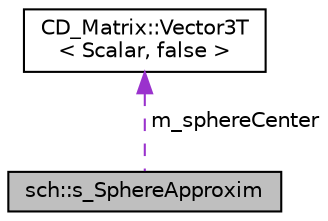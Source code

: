 digraph "sch::s_SphereApproxim"
{
 // LATEX_PDF_SIZE
  edge [fontname="Helvetica",fontsize="10",labelfontname="Helvetica",labelfontsize="10"];
  node [fontname="Helvetica",fontsize="10",shape=record];
  Node1 [label="sch::s_SphereApproxim",height=0.2,width=0.4,color="black", fillcolor="grey75", style="filled", fontcolor="black",tooltip="Functor."];
  Node2 -> Node1 [dir="back",color="darkorchid3",fontsize="10",style="dashed",label=" m_sphereCenter" ,fontname="Helvetica"];
  Node2 [label="CD_Matrix::Vector3T\l\< Scalar, false \>",height=0.2,width=0.4,color="black", fillcolor="white", style="filled",URL="$structCD__Matrix_1_1Vector3T.html",tooltip=" "];
}
